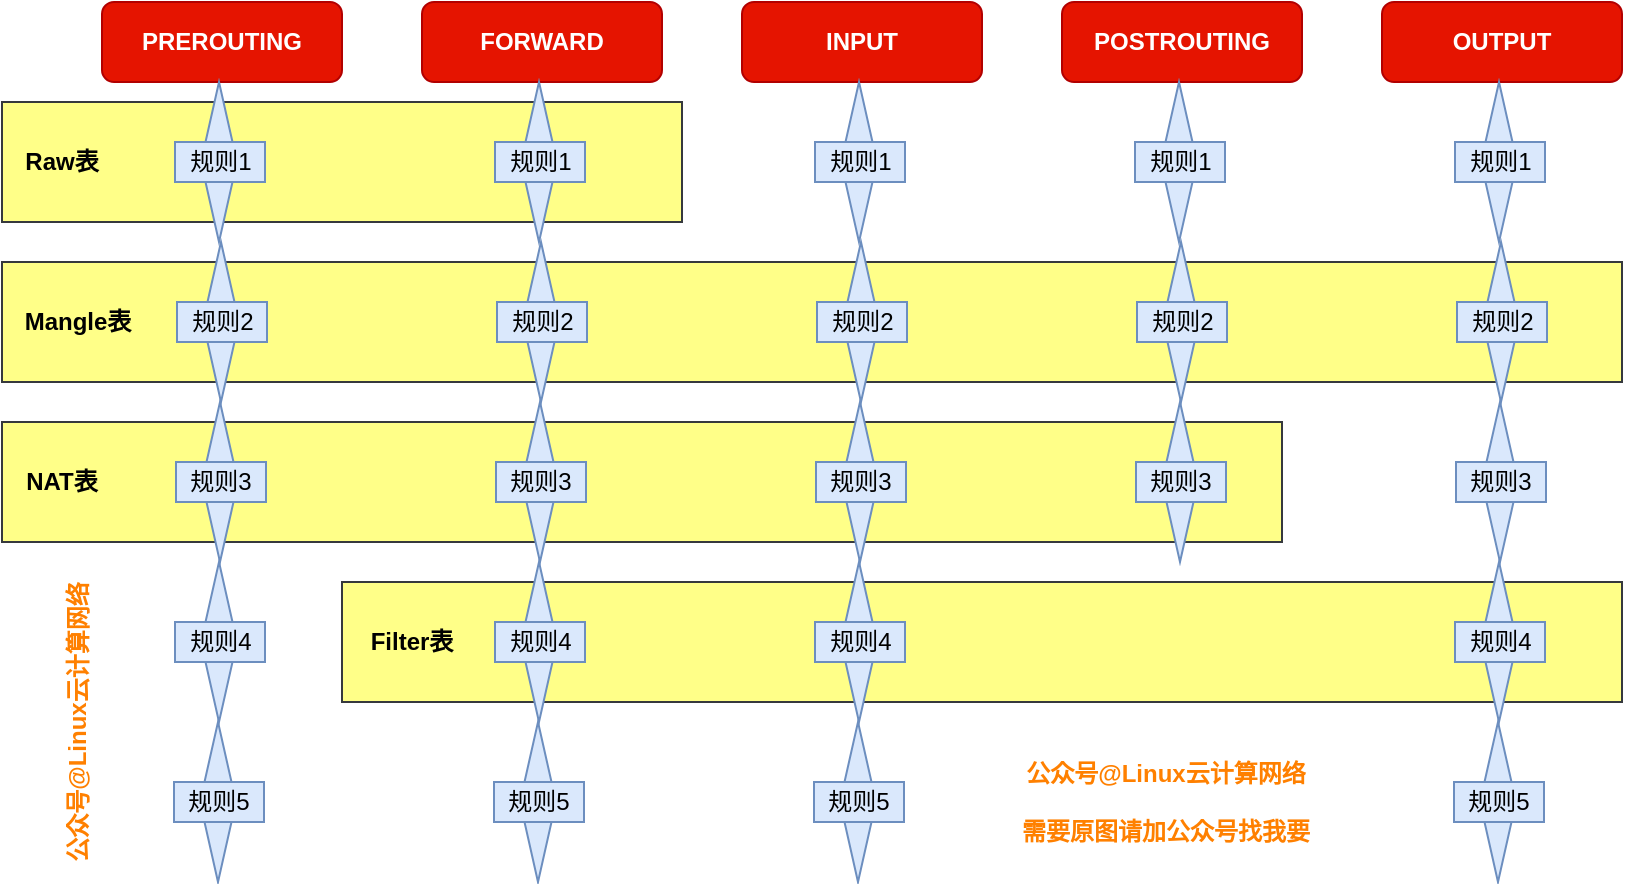 <mxfile version="12.2.3" type="github" pages="1">
  <diagram id="YPTHDKjMDdZ0df9Zm2tn" name="Page-1">
    <mxGraphModel dx="1082" dy="509" grid="1" gridSize="10" guides="1" tooltips="1" connect="1" arrows="1" fold="1" page="1" pageScale="1" pageWidth="827" pageHeight="1169" math="0" shadow="0">
      <root>
        <mxCell id="0"/>
        <mxCell id="1" parent="0"/>
        <mxCell id="HoJw07WEgpqZ8-vBHWcj-193" value="" style="rounded=0;whiteSpace=wrap;html=1;fillColor=#ffff88;strokeColor=#36393d;" parent="1" vertex="1">
          <mxGeometry x="230" y="320" width="640" height="60" as="geometry"/>
        </mxCell>
        <mxCell id="HoJw07WEgpqZ8-vBHWcj-194" value="&lt;b&gt;Filter表&lt;/b&gt;" style="text;html=1;strokeColor=none;fillColor=none;align=center;verticalAlign=middle;whiteSpace=wrap;rounded=0;" parent="1" vertex="1">
          <mxGeometry x="240" y="340" width="50" height="20" as="geometry"/>
        </mxCell>
        <mxCell id="HoJw07WEgpqZ8-vBHWcj-191" value="" style="rounded=0;whiteSpace=wrap;html=1;fillColor=#ffff88;strokeColor=#36393d;" parent="1" vertex="1">
          <mxGeometry x="60" y="240" width="640" height="60" as="geometry"/>
        </mxCell>
        <mxCell id="HoJw07WEgpqZ8-vBHWcj-192" value="&lt;b&gt;NAT表&lt;/b&gt;" style="text;html=1;strokeColor=none;fillColor=none;align=center;verticalAlign=middle;whiteSpace=wrap;rounded=0;" parent="1" vertex="1">
          <mxGeometry x="70" y="260" width="40" height="20" as="geometry"/>
        </mxCell>
        <mxCell id="HoJw07WEgpqZ8-vBHWcj-189" value="" style="rounded=0;whiteSpace=wrap;html=1;fillColor=#ffff88;strokeColor=#36393d;" parent="1" vertex="1">
          <mxGeometry x="60" y="160" width="810" height="60" as="geometry"/>
        </mxCell>
        <mxCell id="HoJw07WEgpqZ8-vBHWcj-190" value="&lt;b&gt;Mangle表&lt;/b&gt;" style="text;html=1;strokeColor=none;fillColor=none;align=center;verticalAlign=middle;whiteSpace=wrap;rounded=0;" parent="1" vertex="1">
          <mxGeometry x="68" y="180" width="60" height="20" as="geometry"/>
        </mxCell>
        <mxCell id="HoJw07WEgpqZ8-vBHWcj-133" value="" style="rounded=0;whiteSpace=wrap;html=1;fillColor=#ffff88;strokeColor=#36393d;" parent="1" vertex="1">
          <mxGeometry x="60" y="80" width="340" height="60" as="geometry"/>
        </mxCell>
        <mxCell id="HoJw07WEgpqZ8-vBHWcj-13" value="&lt;b&gt;PREROUTING&lt;/b&gt;" style="rounded=1;whiteSpace=wrap;html=1;fillColor=#e51400;strokeColor=#B20000;fontColor=#ffffff;" parent="1" vertex="1">
          <mxGeometry x="110" y="30" width="120" height="40" as="geometry"/>
        </mxCell>
        <mxCell id="HoJw07WEgpqZ8-vBHWcj-21" value="" style="group" parent="1" vertex="1" connectable="0">
          <mxGeometry x="147.5" y="230" width="45" height="80" as="geometry"/>
        </mxCell>
        <mxCell id="HoJw07WEgpqZ8-vBHWcj-26" value="" style="group" parent="1" vertex="1" connectable="0">
          <mxGeometry x="147.5" y="150" width="45" height="80" as="geometry"/>
        </mxCell>
        <mxCell id="HoJw07WEgpqZ8-vBHWcj-20" value="" style="group" parent="HoJw07WEgpqZ8-vBHWcj-26" vertex="1" connectable="0">
          <mxGeometry width="45" height="80" as="geometry"/>
        </mxCell>
        <mxCell id="HoJw07WEgpqZ8-vBHWcj-14" value="" style="group" parent="HoJw07WEgpqZ8-vBHWcj-20" vertex="1" connectable="0">
          <mxGeometry width="45" height="80" as="geometry"/>
        </mxCell>
        <mxCell id="HoJw07WEgpqZ8-vBHWcj-10" value="" style="rhombus;whiteSpace=wrap;html=1;fillColor=#dae8fc;strokeColor=#6c8ebf;" parent="HoJw07WEgpqZ8-vBHWcj-14" vertex="1">
          <mxGeometry x="13" width="18" height="80" as="geometry"/>
        </mxCell>
        <mxCell id="HoJw07WEgpqZ8-vBHWcj-12" value="规则2" style="rounded=0;whiteSpace=wrap;html=1;fillColor=#dae8fc;strokeColor=#6c8ebf;" parent="HoJw07WEgpqZ8-vBHWcj-14" vertex="1">
          <mxGeometry y="30" width="45" height="20" as="geometry"/>
        </mxCell>
        <mxCell id="HoJw07WEgpqZ8-vBHWcj-32" value="" style="group" parent="1" vertex="1" connectable="0">
          <mxGeometry x="147" y="230" width="45" height="80" as="geometry"/>
        </mxCell>
        <mxCell id="HoJw07WEgpqZ8-vBHWcj-33" value="" style="group" parent="HoJw07WEgpqZ8-vBHWcj-32" vertex="1" connectable="0">
          <mxGeometry width="45" height="80" as="geometry"/>
        </mxCell>
        <mxCell id="HoJw07WEgpqZ8-vBHWcj-34" value="" style="group" parent="HoJw07WEgpqZ8-vBHWcj-33" vertex="1" connectable="0">
          <mxGeometry width="45" height="80" as="geometry"/>
        </mxCell>
        <mxCell id="HoJw07WEgpqZ8-vBHWcj-35" value="" style="rhombus;whiteSpace=wrap;html=1;fillColor=#dae8fc;strokeColor=#6c8ebf;" parent="HoJw07WEgpqZ8-vBHWcj-34" vertex="1">
          <mxGeometry x="13" width="18" height="80" as="geometry"/>
        </mxCell>
        <mxCell id="HoJw07WEgpqZ8-vBHWcj-36" value="规则3" style="rounded=0;whiteSpace=wrap;html=1;fillColor=#dae8fc;strokeColor=#6c8ebf;" parent="HoJw07WEgpqZ8-vBHWcj-34" vertex="1">
          <mxGeometry y="30" width="45" height="20" as="geometry"/>
        </mxCell>
        <mxCell id="HoJw07WEgpqZ8-vBHWcj-37" value="" style="group" parent="1" vertex="1" connectable="0">
          <mxGeometry x="146.5" y="70" width="45" height="80" as="geometry"/>
        </mxCell>
        <mxCell id="HoJw07WEgpqZ8-vBHWcj-38" value="" style="group" parent="HoJw07WEgpqZ8-vBHWcj-37" vertex="1" connectable="0">
          <mxGeometry width="45" height="80" as="geometry"/>
        </mxCell>
        <mxCell id="HoJw07WEgpqZ8-vBHWcj-39" value="" style="group" parent="HoJw07WEgpqZ8-vBHWcj-38" vertex="1" connectable="0">
          <mxGeometry width="45" height="80" as="geometry"/>
        </mxCell>
        <mxCell id="HoJw07WEgpqZ8-vBHWcj-40" value="" style="rhombus;whiteSpace=wrap;html=1;fillColor=#dae8fc;strokeColor=#6c8ebf;" parent="HoJw07WEgpqZ8-vBHWcj-39" vertex="1">
          <mxGeometry x="13" width="18" height="80" as="geometry"/>
        </mxCell>
        <mxCell id="HoJw07WEgpqZ8-vBHWcj-41" value="规则1" style="rounded=0;whiteSpace=wrap;html=1;fillColor=#dae8fc;strokeColor=#6c8ebf;" parent="HoJw07WEgpqZ8-vBHWcj-39" vertex="1">
          <mxGeometry y="30" width="45" height="20" as="geometry"/>
        </mxCell>
        <mxCell id="HoJw07WEgpqZ8-vBHWcj-42" value="" style="group" parent="1" vertex="1" connectable="0">
          <mxGeometry x="146.5" y="310" width="45" height="80" as="geometry"/>
        </mxCell>
        <mxCell id="HoJw07WEgpqZ8-vBHWcj-43" value="" style="group" parent="HoJw07WEgpqZ8-vBHWcj-42" vertex="1" connectable="0">
          <mxGeometry width="45" height="80" as="geometry"/>
        </mxCell>
        <mxCell id="HoJw07WEgpqZ8-vBHWcj-45" value="" style="rhombus;whiteSpace=wrap;html=1;fillColor=#dae8fc;strokeColor=#6c8ebf;" parent="HoJw07WEgpqZ8-vBHWcj-43" vertex="1">
          <mxGeometry x="13" width="18" height="80" as="geometry"/>
        </mxCell>
        <mxCell id="HoJw07WEgpqZ8-vBHWcj-46" value="规则4" style="rounded=0;whiteSpace=wrap;html=1;fillColor=#dae8fc;strokeColor=#6c8ebf;" parent="HoJw07WEgpqZ8-vBHWcj-43" vertex="1">
          <mxGeometry y="30" width="45" height="20" as="geometry"/>
        </mxCell>
        <mxCell id="HoJw07WEgpqZ8-vBHWcj-79" value="&lt;b&gt;FORWARD&lt;/b&gt;" style="rounded=1;whiteSpace=wrap;html=1;fillColor=#e51400;strokeColor=#B20000;fontColor=#ffffff;" parent="1" vertex="1">
          <mxGeometry x="270" y="30" width="120" height="40" as="geometry"/>
        </mxCell>
        <mxCell id="HoJw07WEgpqZ8-vBHWcj-80" value="" style="group" parent="1" vertex="1" connectable="0">
          <mxGeometry x="307.5" y="230" width="45" height="80" as="geometry"/>
        </mxCell>
        <mxCell id="HoJw07WEgpqZ8-vBHWcj-81" value="" style="group;" parent="1" vertex="1" connectable="0">
          <mxGeometry x="307.5" y="150" width="45" height="80" as="geometry"/>
        </mxCell>
        <mxCell id="HoJw07WEgpqZ8-vBHWcj-82" value="" style="group" parent="HoJw07WEgpqZ8-vBHWcj-81" vertex="1" connectable="0">
          <mxGeometry width="45" height="80" as="geometry"/>
        </mxCell>
        <mxCell id="HoJw07WEgpqZ8-vBHWcj-83" value="" style="group" parent="HoJw07WEgpqZ8-vBHWcj-82" vertex="1" connectable="0">
          <mxGeometry width="45" height="80" as="geometry"/>
        </mxCell>
        <mxCell id="HoJw07WEgpqZ8-vBHWcj-84" value="" style="rhombus;whiteSpace=wrap;html=1;fillColor=#dae8fc;strokeColor=#6c8ebf;" parent="HoJw07WEgpqZ8-vBHWcj-83" vertex="1">
          <mxGeometry x="13" width="18" height="80" as="geometry"/>
        </mxCell>
        <mxCell id="HoJw07WEgpqZ8-vBHWcj-85" value="规则2" style="rounded=0;whiteSpace=wrap;html=1;fillColor=#dae8fc;strokeColor=#6c8ebf;" parent="HoJw07WEgpqZ8-vBHWcj-83" vertex="1">
          <mxGeometry y="30" width="45" height="20" as="geometry"/>
        </mxCell>
        <mxCell id="HoJw07WEgpqZ8-vBHWcj-86" value="" style="group;" parent="1" vertex="1" connectable="0">
          <mxGeometry x="307" y="230" width="45" height="80" as="geometry"/>
        </mxCell>
        <mxCell id="HoJw07WEgpqZ8-vBHWcj-87" value="" style="group" parent="HoJw07WEgpqZ8-vBHWcj-86" vertex="1" connectable="0">
          <mxGeometry width="45" height="80" as="geometry"/>
        </mxCell>
        <mxCell id="HoJw07WEgpqZ8-vBHWcj-88" value="" style="group" parent="HoJw07WEgpqZ8-vBHWcj-87" vertex="1" connectable="0">
          <mxGeometry width="45" height="80" as="geometry"/>
        </mxCell>
        <mxCell id="HoJw07WEgpqZ8-vBHWcj-89" value="" style="rhombus;whiteSpace=wrap;html=1;fillColor=#dae8fc;strokeColor=#6c8ebf;" parent="HoJw07WEgpqZ8-vBHWcj-88" vertex="1">
          <mxGeometry x="13" width="18" height="80" as="geometry"/>
        </mxCell>
        <mxCell id="HoJw07WEgpqZ8-vBHWcj-90" value="规则3" style="rounded=0;whiteSpace=wrap;html=1;fillColor=#dae8fc;strokeColor=#6c8ebf;" parent="HoJw07WEgpqZ8-vBHWcj-88" vertex="1">
          <mxGeometry y="30" width="45" height="20" as="geometry"/>
        </mxCell>
        <mxCell id="HoJw07WEgpqZ8-vBHWcj-91" value="" style="group" parent="1" vertex="1" connectable="0">
          <mxGeometry x="306.5" y="70" width="45" height="80" as="geometry"/>
        </mxCell>
        <mxCell id="HoJw07WEgpqZ8-vBHWcj-92" value="" style="group" parent="HoJw07WEgpqZ8-vBHWcj-91" vertex="1" connectable="0">
          <mxGeometry width="45" height="80" as="geometry"/>
        </mxCell>
        <mxCell id="HoJw07WEgpqZ8-vBHWcj-93" value="" style="group" parent="HoJw07WEgpqZ8-vBHWcj-92" vertex="1" connectable="0">
          <mxGeometry width="45" height="80" as="geometry"/>
        </mxCell>
        <mxCell id="HoJw07WEgpqZ8-vBHWcj-94" value="" style="rhombus;whiteSpace=wrap;html=1;fillColor=#dae8fc;strokeColor=#6c8ebf;" parent="HoJw07WEgpqZ8-vBHWcj-93" vertex="1">
          <mxGeometry x="13" width="18" height="80" as="geometry"/>
        </mxCell>
        <mxCell id="HoJw07WEgpqZ8-vBHWcj-95" value="规则1" style="rounded=0;whiteSpace=wrap;html=1;fillColor=#dae8fc;strokeColor=#6c8ebf;" parent="HoJw07WEgpqZ8-vBHWcj-93" vertex="1">
          <mxGeometry y="30" width="45" height="20" as="geometry"/>
        </mxCell>
        <mxCell id="HoJw07WEgpqZ8-vBHWcj-96" value="" style="group;" parent="1" vertex="1" connectable="0">
          <mxGeometry x="306.5" y="310" width="45" height="80" as="geometry"/>
        </mxCell>
        <mxCell id="HoJw07WEgpqZ8-vBHWcj-97" value="" style="group" parent="HoJw07WEgpqZ8-vBHWcj-96" vertex="1" connectable="0">
          <mxGeometry width="45" height="80" as="geometry"/>
        </mxCell>
        <mxCell id="HoJw07WEgpqZ8-vBHWcj-98" value="" style="group" parent="HoJw07WEgpqZ8-vBHWcj-97" vertex="1" connectable="0">
          <mxGeometry width="45" height="80" as="geometry"/>
        </mxCell>
        <mxCell id="HoJw07WEgpqZ8-vBHWcj-99" value="" style="rhombus;whiteSpace=wrap;html=1;fillColor=#dae8fc;strokeColor=#6c8ebf;" parent="HoJw07WEgpqZ8-vBHWcj-98" vertex="1">
          <mxGeometry x="13" width="18" height="80" as="geometry"/>
        </mxCell>
        <mxCell id="HoJw07WEgpqZ8-vBHWcj-100" value="规则4" style="rounded=0;whiteSpace=wrap;html=1;fillColor=#dae8fc;strokeColor=#6c8ebf;" parent="HoJw07WEgpqZ8-vBHWcj-98" vertex="1">
          <mxGeometry y="30" width="45" height="20" as="geometry"/>
        </mxCell>
        <mxCell id="HoJw07WEgpqZ8-vBHWcj-106" value="&lt;b&gt;INPUT&lt;/b&gt;" style="rounded=1;whiteSpace=wrap;html=1;fillColor=#e51400;strokeColor=#B20000;fontColor=#ffffff;" parent="1" vertex="1">
          <mxGeometry x="430" y="30" width="120" height="40" as="geometry"/>
        </mxCell>
        <mxCell id="HoJw07WEgpqZ8-vBHWcj-107" value="" style="group" parent="1" vertex="1" connectable="0">
          <mxGeometry x="467.5" y="230" width="45" height="80" as="geometry"/>
        </mxCell>
        <mxCell id="HoJw07WEgpqZ8-vBHWcj-123" value="" style="group" parent="1" vertex="1" connectable="0">
          <mxGeometry x="466.5" y="310" width="45" height="80" as="geometry"/>
        </mxCell>
        <mxCell id="HoJw07WEgpqZ8-vBHWcj-124" value="" style="group" parent="HoJw07WEgpqZ8-vBHWcj-123" vertex="1" connectable="0">
          <mxGeometry width="45" height="80" as="geometry"/>
        </mxCell>
        <mxCell id="HoJw07WEgpqZ8-vBHWcj-125" value="" style="group" parent="HoJw07WEgpqZ8-vBHWcj-124" vertex="1" connectable="0">
          <mxGeometry width="45" height="80" as="geometry"/>
        </mxCell>
        <mxCell id="HoJw07WEgpqZ8-vBHWcj-126" value="" style="rhombus;whiteSpace=wrap;html=1;fillColor=#dae8fc;strokeColor=#6c8ebf;" parent="HoJw07WEgpqZ8-vBHWcj-125" vertex="1">
          <mxGeometry x="13" width="18" height="80" as="geometry"/>
        </mxCell>
        <mxCell id="HoJw07WEgpqZ8-vBHWcj-127" value="规则4" style="rounded=0;whiteSpace=wrap;html=1;fillColor=#dae8fc;strokeColor=#6c8ebf;" parent="HoJw07WEgpqZ8-vBHWcj-125" vertex="1">
          <mxGeometry y="30" width="45" height="20" as="geometry"/>
        </mxCell>
        <mxCell id="HoJw07WEgpqZ8-vBHWcj-134" value="&lt;b&gt;Raw表&lt;/b&gt;" style="text;html=1;strokeColor=none;fillColor=none;align=center;verticalAlign=middle;whiteSpace=wrap;rounded=0;" parent="1" vertex="1">
          <mxGeometry x="70" y="100" width="40" height="20" as="geometry"/>
        </mxCell>
        <mxCell id="HoJw07WEgpqZ8-vBHWcj-135" value="&lt;b&gt;POSTROUTING&lt;/b&gt;" style="rounded=1;whiteSpace=wrap;html=1;fillColor=#e51400;strokeColor=#B20000;fontColor=#ffffff;" parent="1" vertex="1">
          <mxGeometry x="590" y="30" width="120" height="40" as="geometry"/>
        </mxCell>
        <mxCell id="HoJw07WEgpqZ8-vBHWcj-136" value="" style="group" parent="1" vertex="1" connectable="0">
          <mxGeometry x="627.5" y="230" width="45" height="80" as="geometry"/>
        </mxCell>
        <mxCell id="HoJw07WEgpqZ8-vBHWcj-137" value="" style="group" parent="1" vertex="1" connectable="0">
          <mxGeometry x="627.5" y="150" width="45" height="80" as="geometry"/>
        </mxCell>
        <mxCell id="HoJw07WEgpqZ8-vBHWcj-138" value="" style="group" parent="HoJw07WEgpqZ8-vBHWcj-137" vertex="1" connectable="0">
          <mxGeometry width="45" height="80" as="geometry"/>
        </mxCell>
        <mxCell id="HoJw07WEgpqZ8-vBHWcj-139" value="" style="group" parent="HoJw07WEgpqZ8-vBHWcj-138" vertex="1" connectable="0">
          <mxGeometry width="45" height="80" as="geometry"/>
        </mxCell>
        <mxCell id="HoJw07WEgpqZ8-vBHWcj-140" value="" style="rhombus;whiteSpace=wrap;html=1;fillColor=#dae8fc;strokeColor=#6c8ebf;" parent="HoJw07WEgpqZ8-vBHWcj-139" vertex="1">
          <mxGeometry x="13" width="18" height="80" as="geometry"/>
        </mxCell>
        <mxCell id="HoJw07WEgpqZ8-vBHWcj-141" value="规则2" style="rounded=0;whiteSpace=wrap;html=1;fillColor=#dae8fc;strokeColor=#6c8ebf;" parent="HoJw07WEgpqZ8-vBHWcj-139" vertex="1">
          <mxGeometry y="30" width="45" height="20" as="geometry"/>
        </mxCell>
        <mxCell id="HoJw07WEgpqZ8-vBHWcj-142" value="" style="group" parent="1" vertex="1" connectable="0">
          <mxGeometry x="627" y="230" width="45" height="80" as="geometry"/>
        </mxCell>
        <mxCell id="HoJw07WEgpqZ8-vBHWcj-143" value="" style="group" parent="HoJw07WEgpqZ8-vBHWcj-142" vertex="1" connectable="0">
          <mxGeometry width="45" height="80" as="geometry"/>
        </mxCell>
        <mxCell id="HoJw07WEgpqZ8-vBHWcj-144" value="" style="group" parent="HoJw07WEgpqZ8-vBHWcj-143" vertex="1" connectable="0">
          <mxGeometry width="45" height="80" as="geometry"/>
        </mxCell>
        <mxCell id="HoJw07WEgpqZ8-vBHWcj-145" value="" style="rhombus;whiteSpace=wrap;html=1;fillColor=#dae8fc;strokeColor=#6c8ebf;" parent="HoJw07WEgpqZ8-vBHWcj-144" vertex="1">
          <mxGeometry x="13" width="18" height="80" as="geometry"/>
        </mxCell>
        <mxCell id="HoJw07WEgpqZ8-vBHWcj-146" value="规则3" style="rounded=0;whiteSpace=wrap;html=1;fillColor=#dae8fc;strokeColor=#6c8ebf;" parent="HoJw07WEgpqZ8-vBHWcj-144" vertex="1">
          <mxGeometry y="30" width="45" height="20" as="geometry"/>
        </mxCell>
        <mxCell id="HoJw07WEgpqZ8-vBHWcj-147" value="" style="group" parent="1" vertex="1" connectable="0">
          <mxGeometry x="626.5" y="70" width="45" height="80" as="geometry"/>
        </mxCell>
        <mxCell id="HoJw07WEgpqZ8-vBHWcj-148" value="" style="group" parent="HoJw07WEgpqZ8-vBHWcj-147" vertex="1" connectable="0">
          <mxGeometry width="45" height="80" as="geometry"/>
        </mxCell>
        <mxCell id="HoJw07WEgpqZ8-vBHWcj-149" value="" style="group" parent="HoJw07WEgpqZ8-vBHWcj-148" vertex="1" connectable="0">
          <mxGeometry width="45" height="80" as="geometry"/>
        </mxCell>
        <mxCell id="HoJw07WEgpqZ8-vBHWcj-150" value="" style="rhombus;whiteSpace=wrap;html=1;fillColor=#dae8fc;strokeColor=#6c8ebf;" parent="HoJw07WEgpqZ8-vBHWcj-149" vertex="1">
          <mxGeometry x="13" width="18" height="80" as="geometry"/>
        </mxCell>
        <mxCell id="HoJw07WEgpqZ8-vBHWcj-151" value="规则1" style="rounded=0;whiteSpace=wrap;html=1;fillColor=#dae8fc;strokeColor=#6c8ebf;" parent="HoJw07WEgpqZ8-vBHWcj-149" vertex="1">
          <mxGeometry y="30" width="45" height="20" as="geometry"/>
        </mxCell>
        <mxCell id="HoJw07WEgpqZ8-vBHWcj-162" value="&lt;b&gt;OUTPUT&lt;/b&gt;" style="rounded=1;whiteSpace=wrap;html=1;fillColor=#e51400;strokeColor=#B20000;fontColor=#ffffff;" parent="1" vertex="1">
          <mxGeometry x="750" y="30" width="120" height="40" as="geometry"/>
        </mxCell>
        <mxCell id="HoJw07WEgpqZ8-vBHWcj-163" value="" style="group" parent="1" vertex="1" connectable="0">
          <mxGeometry x="787.5" y="230" width="45" height="80" as="geometry"/>
        </mxCell>
        <mxCell id="HoJw07WEgpqZ8-vBHWcj-164" value="" style="group" parent="1" vertex="1" connectable="0">
          <mxGeometry x="787.5" y="150" width="45" height="80" as="geometry"/>
        </mxCell>
        <mxCell id="HoJw07WEgpqZ8-vBHWcj-165" value="" style="group" parent="HoJw07WEgpqZ8-vBHWcj-164" vertex="1" connectable="0">
          <mxGeometry width="45" height="80" as="geometry"/>
        </mxCell>
        <mxCell id="HoJw07WEgpqZ8-vBHWcj-166" value="" style="group" parent="HoJw07WEgpqZ8-vBHWcj-165" vertex="1" connectable="0">
          <mxGeometry width="45" height="80" as="geometry"/>
        </mxCell>
        <mxCell id="HoJw07WEgpqZ8-vBHWcj-167" value="" style="rhombus;whiteSpace=wrap;html=1;fillColor=#dae8fc;strokeColor=#6c8ebf;" parent="HoJw07WEgpqZ8-vBHWcj-166" vertex="1">
          <mxGeometry x="13" width="18" height="80" as="geometry"/>
        </mxCell>
        <mxCell id="HoJw07WEgpqZ8-vBHWcj-168" value="规则2" style="rounded=0;whiteSpace=wrap;html=1;fillColor=#dae8fc;strokeColor=#6c8ebf;" parent="HoJw07WEgpqZ8-vBHWcj-166" vertex="1">
          <mxGeometry y="30" width="45" height="20" as="geometry"/>
        </mxCell>
        <mxCell id="HoJw07WEgpqZ8-vBHWcj-169" value="" style="group" parent="1" vertex="1" connectable="0">
          <mxGeometry x="787" y="230" width="45" height="80" as="geometry"/>
        </mxCell>
        <mxCell id="HoJw07WEgpqZ8-vBHWcj-170" value="" style="group" parent="HoJw07WEgpqZ8-vBHWcj-169" vertex="1" connectable="0">
          <mxGeometry width="45" height="80" as="geometry"/>
        </mxCell>
        <mxCell id="HoJw07WEgpqZ8-vBHWcj-171" value="" style="group" parent="HoJw07WEgpqZ8-vBHWcj-170" vertex="1" connectable="0">
          <mxGeometry width="45" height="80" as="geometry"/>
        </mxCell>
        <mxCell id="HoJw07WEgpqZ8-vBHWcj-172" value="" style="rhombus;whiteSpace=wrap;html=1;fillColor=#dae8fc;strokeColor=#6c8ebf;" parent="HoJw07WEgpqZ8-vBHWcj-171" vertex="1">
          <mxGeometry x="13" width="18" height="80" as="geometry"/>
        </mxCell>
        <mxCell id="HoJw07WEgpqZ8-vBHWcj-173" value="规则3" style="rounded=0;whiteSpace=wrap;html=1;fillColor=#dae8fc;strokeColor=#6c8ebf;" parent="HoJw07WEgpqZ8-vBHWcj-171" vertex="1">
          <mxGeometry y="30" width="45" height="20" as="geometry"/>
        </mxCell>
        <mxCell id="HoJw07WEgpqZ8-vBHWcj-174" value="" style="group" parent="1" vertex="1" connectable="0">
          <mxGeometry x="786.5" y="70" width="45" height="80" as="geometry"/>
        </mxCell>
        <mxCell id="HoJw07WEgpqZ8-vBHWcj-175" value="" style="group" parent="HoJw07WEgpqZ8-vBHWcj-174" vertex="1" connectable="0">
          <mxGeometry width="45" height="80" as="geometry"/>
        </mxCell>
        <mxCell id="HoJw07WEgpqZ8-vBHWcj-176" value="" style="group" parent="HoJw07WEgpqZ8-vBHWcj-175" vertex="1" connectable="0">
          <mxGeometry width="45" height="80" as="geometry"/>
        </mxCell>
        <mxCell id="HoJw07WEgpqZ8-vBHWcj-177" value="" style="rhombus;whiteSpace=wrap;html=1;fillColor=#dae8fc;strokeColor=#6c8ebf;" parent="HoJw07WEgpqZ8-vBHWcj-176" vertex="1">
          <mxGeometry x="13" width="18" height="80" as="geometry"/>
        </mxCell>
        <mxCell id="HoJw07WEgpqZ8-vBHWcj-178" value="规则1" style="rounded=0;whiteSpace=wrap;html=1;fillColor=#dae8fc;strokeColor=#6c8ebf;" parent="HoJw07WEgpqZ8-vBHWcj-176" vertex="1">
          <mxGeometry y="30" width="45" height="20" as="geometry"/>
        </mxCell>
        <mxCell id="HoJw07WEgpqZ8-vBHWcj-179" value="" style="group" parent="1" vertex="1" connectable="0">
          <mxGeometry x="786.5" y="310" width="45" height="80" as="geometry"/>
        </mxCell>
        <mxCell id="HoJw07WEgpqZ8-vBHWcj-180" value="" style="group" parent="HoJw07WEgpqZ8-vBHWcj-179" vertex="1" connectable="0">
          <mxGeometry width="45" height="80" as="geometry"/>
        </mxCell>
        <mxCell id="HoJw07WEgpqZ8-vBHWcj-181" value="" style="group" parent="HoJw07WEgpqZ8-vBHWcj-180" vertex="1" connectable="0">
          <mxGeometry width="45" height="80" as="geometry"/>
        </mxCell>
        <mxCell id="HoJw07WEgpqZ8-vBHWcj-182" value="" style="rhombus;whiteSpace=wrap;html=1;fillColor=#dae8fc;strokeColor=#6c8ebf;" parent="HoJw07WEgpqZ8-vBHWcj-181" vertex="1">
          <mxGeometry x="13" width="18" height="80" as="geometry"/>
        </mxCell>
        <mxCell id="HoJw07WEgpqZ8-vBHWcj-183" value="规则4" style="rounded=0;whiteSpace=wrap;html=1;fillColor=#dae8fc;strokeColor=#6c8ebf;" parent="HoJw07WEgpqZ8-vBHWcj-181" vertex="1">
          <mxGeometry y="30" width="45" height="20" as="geometry"/>
        </mxCell>
        <mxCell id="HoJw07WEgpqZ8-vBHWcj-184" value="" style="group" parent="1" vertex="1" connectable="0">
          <mxGeometry x="786" y="390" width="45" height="80" as="geometry"/>
        </mxCell>
        <mxCell id="HoJw07WEgpqZ8-vBHWcj-185" value="" style="group" parent="HoJw07WEgpqZ8-vBHWcj-184" vertex="1" connectable="0">
          <mxGeometry width="45" height="80" as="geometry"/>
        </mxCell>
        <mxCell id="HoJw07WEgpqZ8-vBHWcj-186" value="" style="group" parent="HoJw07WEgpqZ8-vBHWcj-185" vertex="1" connectable="0">
          <mxGeometry width="45" height="80" as="geometry"/>
        </mxCell>
        <mxCell id="HoJw07WEgpqZ8-vBHWcj-187" value="" style="rhombus;whiteSpace=wrap;html=1;fillColor=#dae8fc;strokeColor=#6c8ebf;" parent="HoJw07WEgpqZ8-vBHWcj-186" vertex="1">
          <mxGeometry x="13" width="18" height="80" as="geometry"/>
        </mxCell>
        <mxCell id="HoJw07WEgpqZ8-vBHWcj-188" value="规则5" style="rounded=0;whiteSpace=wrap;html=1;fillColor=#dae8fc;strokeColor=#6c8ebf;" parent="HoJw07WEgpqZ8-vBHWcj-186" vertex="1">
          <mxGeometry y="30" width="45" height="20" as="geometry"/>
        </mxCell>
        <mxCell id="HoJw07WEgpqZ8-vBHWcj-49" value="" style="group" parent="1" vertex="1" connectable="0">
          <mxGeometry x="146" y="390" width="75" height="80" as="geometry"/>
        </mxCell>
        <mxCell id="HoJw07WEgpqZ8-vBHWcj-50" value="" style="rhombus;whiteSpace=wrap;html=1;fillColor=#dae8fc;strokeColor=#6c8ebf;" parent="HoJw07WEgpqZ8-vBHWcj-49" vertex="1">
          <mxGeometry x="13" width="18" height="80" as="geometry"/>
        </mxCell>
        <mxCell id="HoJw07WEgpqZ8-vBHWcj-51" value="规则5" style="rounded=0;whiteSpace=wrap;html=1;fillColor=#dae8fc;strokeColor=#6c8ebf;" parent="HoJw07WEgpqZ8-vBHWcj-49" vertex="1">
          <mxGeometry y="30" width="45" height="20" as="geometry"/>
        </mxCell>
        <mxCell id="HoJw07WEgpqZ8-vBHWcj-102" value="" style="group" parent="1" vertex="1" connectable="0">
          <mxGeometry x="306" y="390" width="45" height="80" as="geometry"/>
        </mxCell>
        <mxCell id="HoJw07WEgpqZ8-vBHWcj-103" value="" style="group" parent="HoJw07WEgpqZ8-vBHWcj-102" vertex="1" connectable="0">
          <mxGeometry width="45" height="80" as="geometry"/>
        </mxCell>
        <mxCell id="HoJw07WEgpqZ8-vBHWcj-104" value="" style="rhombus;whiteSpace=wrap;html=1;fillColor=#dae8fc;strokeColor=#6c8ebf;" parent="HoJw07WEgpqZ8-vBHWcj-103" vertex="1">
          <mxGeometry x="13" width="18" height="80" as="geometry"/>
        </mxCell>
        <mxCell id="HoJw07WEgpqZ8-vBHWcj-105" value="规则5" style="rounded=0;whiteSpace=wrap;html=1;fillColor=#dae8fc;strokeColor=#6c8ebf;" parent="HoJw07WEgpqZ8-vBHWcj-103" vertex="1">
          <mxGeometry y="30" width="45" height="20" as="geometry"/>
        </mxCell>
        <mxCell id="HoJw07WEgpqZ8-vBHWcj-129" value="" style="group" parent="1" vertex="1" connectable="0">
          <mxGeometry x="466" y="390" width="45" height="80" as="geometry"/>
        </mxCell>
        <mxCell id="HoJw07WEgpqZ8-vBHWcj-130" value="" style="group" parent="HoJw07WEgpqZ8-vBHWcj-129" vertex="1" connectable="0">
          <mxGeometry width="45" height="80" as="geometry"/>
        </mxCell>
        <mxCell id="HoJw07WEgpqZ8-vBHWcj-131" value="" style="rhombus;whiteSpace=wrap;html=1;fillColor=#dae8fc;strokeColor=#6c8ebf;" parent="HoJw07WEgpqZ8-vBHWcj-130" vertex="1">
          <mxGeometry x="13" width="18" height="80" as="geometry"/>
        </mxCell>
        <mxCell id="HoJw07WEgpqZ8-vBHWcj-132" value="规则5" style="rounded=0;whiteSpace=wrap;html=1;fillColor=#dae8fc;strokeColor=#6c8ebf;" parent="HoJw07WEgpqZ8-vBHWcj-130" vertex="1">
          <mxGeometry y="30" width="45" height="20" as="geometry"/>
        </mxCell>
        <mxCell id="HoJw07WEgpqZ8-vBHWcj-114" value="" style="group" parent="1" vertex="1" connectable="0">
          <mxGeometry x="467" y="230" width="45" height="80" as="geometry"/>
        </mxCell>
        <mxCell id="HoJw07WEgpqZ8-vBHWcj-115" value="" style="group" parent="HoJw07WEgpqZ8-vBHWcj-114" vertex="1" connectable="0">
          <mxGeometry width="45" height="80" as="geometry"/>
        </mxCell>
        <mxCell id="HoJw07WEgpqZ8-vBHWcj-116" value="" style="rhombus;whiteSpace=wrap;html=1;fillColor=#dae8fc;strokeColor=#6c8ebf;" parent="HoJw07WEgpqZ8-vBHWcj-115" vertex="1">
          <mxGeometry x="13" width="18" height="80" as="geometry"/>
        </mxCell>
        <mxCell id="HoJw07WEgpqZ8-vBHWcj-117" value="规则3" style="rounded=0;whiteSpace=wrap;html=1;fillColor=#dae8fc;strokeColor=#6c8ebf;" parent="HoJw07WEgpqZ8-vBHWcj-115" vertex="1">
          <mxGeometry y="30" width="45" height="20" as="geometry"/>
        </mxCell>
        <mxCell id="HoJw07WEgpqZ8-vBHWcj-109" value="" style="group" parent="1" vertex="1" connectable="0">
          <mxGeometry x="467.5" y="150" width="45" height="80" as="geometry"/>
        </mxCell>
        <mxCell id="HoJw07WEgpqZ8-vBHWcj-110" value="" style="group" parent="HoJw07WEgpqZ8-vBHWcj-109" vertex="1" connectable="0">
          <mxGeometry width="45" height="80" as="geometry"/>
        </mxCell>
        <mxCell id="HoJw07WEgpqZ8-vBHWcj-111" value="" style="rhombus;whiteSpace=wrap;html=1;fillColor=#dae8fc;strokeColor=#6c8ebf;" parent="HoJw07WEgpqZ8-vBHWcj-110" vertex="1">
          <mxGeometry x="13" width="18" height="80" as="geometry"/>
        </mxCell>
        <mxCell id="HoJw07WEgpqZ8-vBHWcj-112" value="规则2" style="rounded=0;whiteSpace=wrap;html=1;fillColor=#dae8fc;strokeColor=#6c8ebf;" parent="HoJw07WEgpqZ8-vBHWcj-110" vertex="1">
          <mxGeometry y="30" width="45" height="20" as="geometry"/>
        </mxCell>
        <mxCell id="HoJw07WEgpqZ8-vBHWcj-119" value="" style="group" parent="1" vertex="1" connectable="0">
          <mxGeometry x="466.5" y="70" width="45" height="80" as="geometry"/>
        </mxCell>
        <mxCell id="HoJw07WEgpqZ8-vBHWcj-120" value="" style="group" parent="HoJw07WEgpqZ8-vBHWcj-119" vertex="1" connectable="0">
          <mxGeometry width="45" height="80" as="geometry"/>
        </mxCell>
        <mxCell id="HoJw07WEgpqZ8-vBHWcj-121" value="" style="rhombus;whiteSpace=wrap;html=1;fillColor=#dae8fc;strokeColor=#6c8ebf;" parent="HoJw07WEgpqZ8-vBHWcj-120" vertex="1">
          <mxGeometry x="13" width="18" height="80" as="geometry"/>
        </mxCell>
        <mxCell id="HoJw07WEgpqZ8-vBHWcj-122" value="规则1" style="rounded=0;whiteSpace=wrap;html=1;fillColor=#dae8fc;strokeColor=#6c8ebf;" parent="HoJw07WEgpqZ8-vBHWcj-120" vertex="1">
          <mxGeometry y="30" width="45" height="20" as="geometry"/>
        </mxCell>
        <mxCell id="r7FmHn-63hna5co0nTBX-1" value="&lt;font color=&quot;#ff8000&quot;&gt;&lt;b&gt;公众号@Linux云计算网络&lt;br&gt;&lt;br&gt;需要原图请加公众号找我要&lt;br&gt;&lt;/b&gt;&lt;/font&gt;" style="text;html=1;strokeColor=none;fillColor=none;align=center;verticalAlign=middle;whiteSpace=wrap;rounded=0;shadow=0;glass=0;comic=0;" vertex="1" parent="1">
          <mxGeometry x="566.5" y="420" width="150" height="20" as="geometry"/>
        </mxCell>
        <mxCell id="r7FmHn-63hna5co0nTBX-2" value="&lt;font color=&quot;#ff8000&quot;&gt;&lt;b&gt;公众号@Linux云计算网络&lt;/b&gt;&lt;/font&gt;" style="text;html=1;strokeColor=none;fillColor=none;align=center;verticalAlign=middle;whiteSpace=wrap;rounded=0;shadow=0;glass=0;comic=0;rotation=-90;" vertex="1" parent="1">
          <mxGeometry x="23" y="380" width="150" height="20" as="geometry"/>
        </mxCell>
      </root>
    </mxGraphModel>
  </diagram>
</mxfile>
